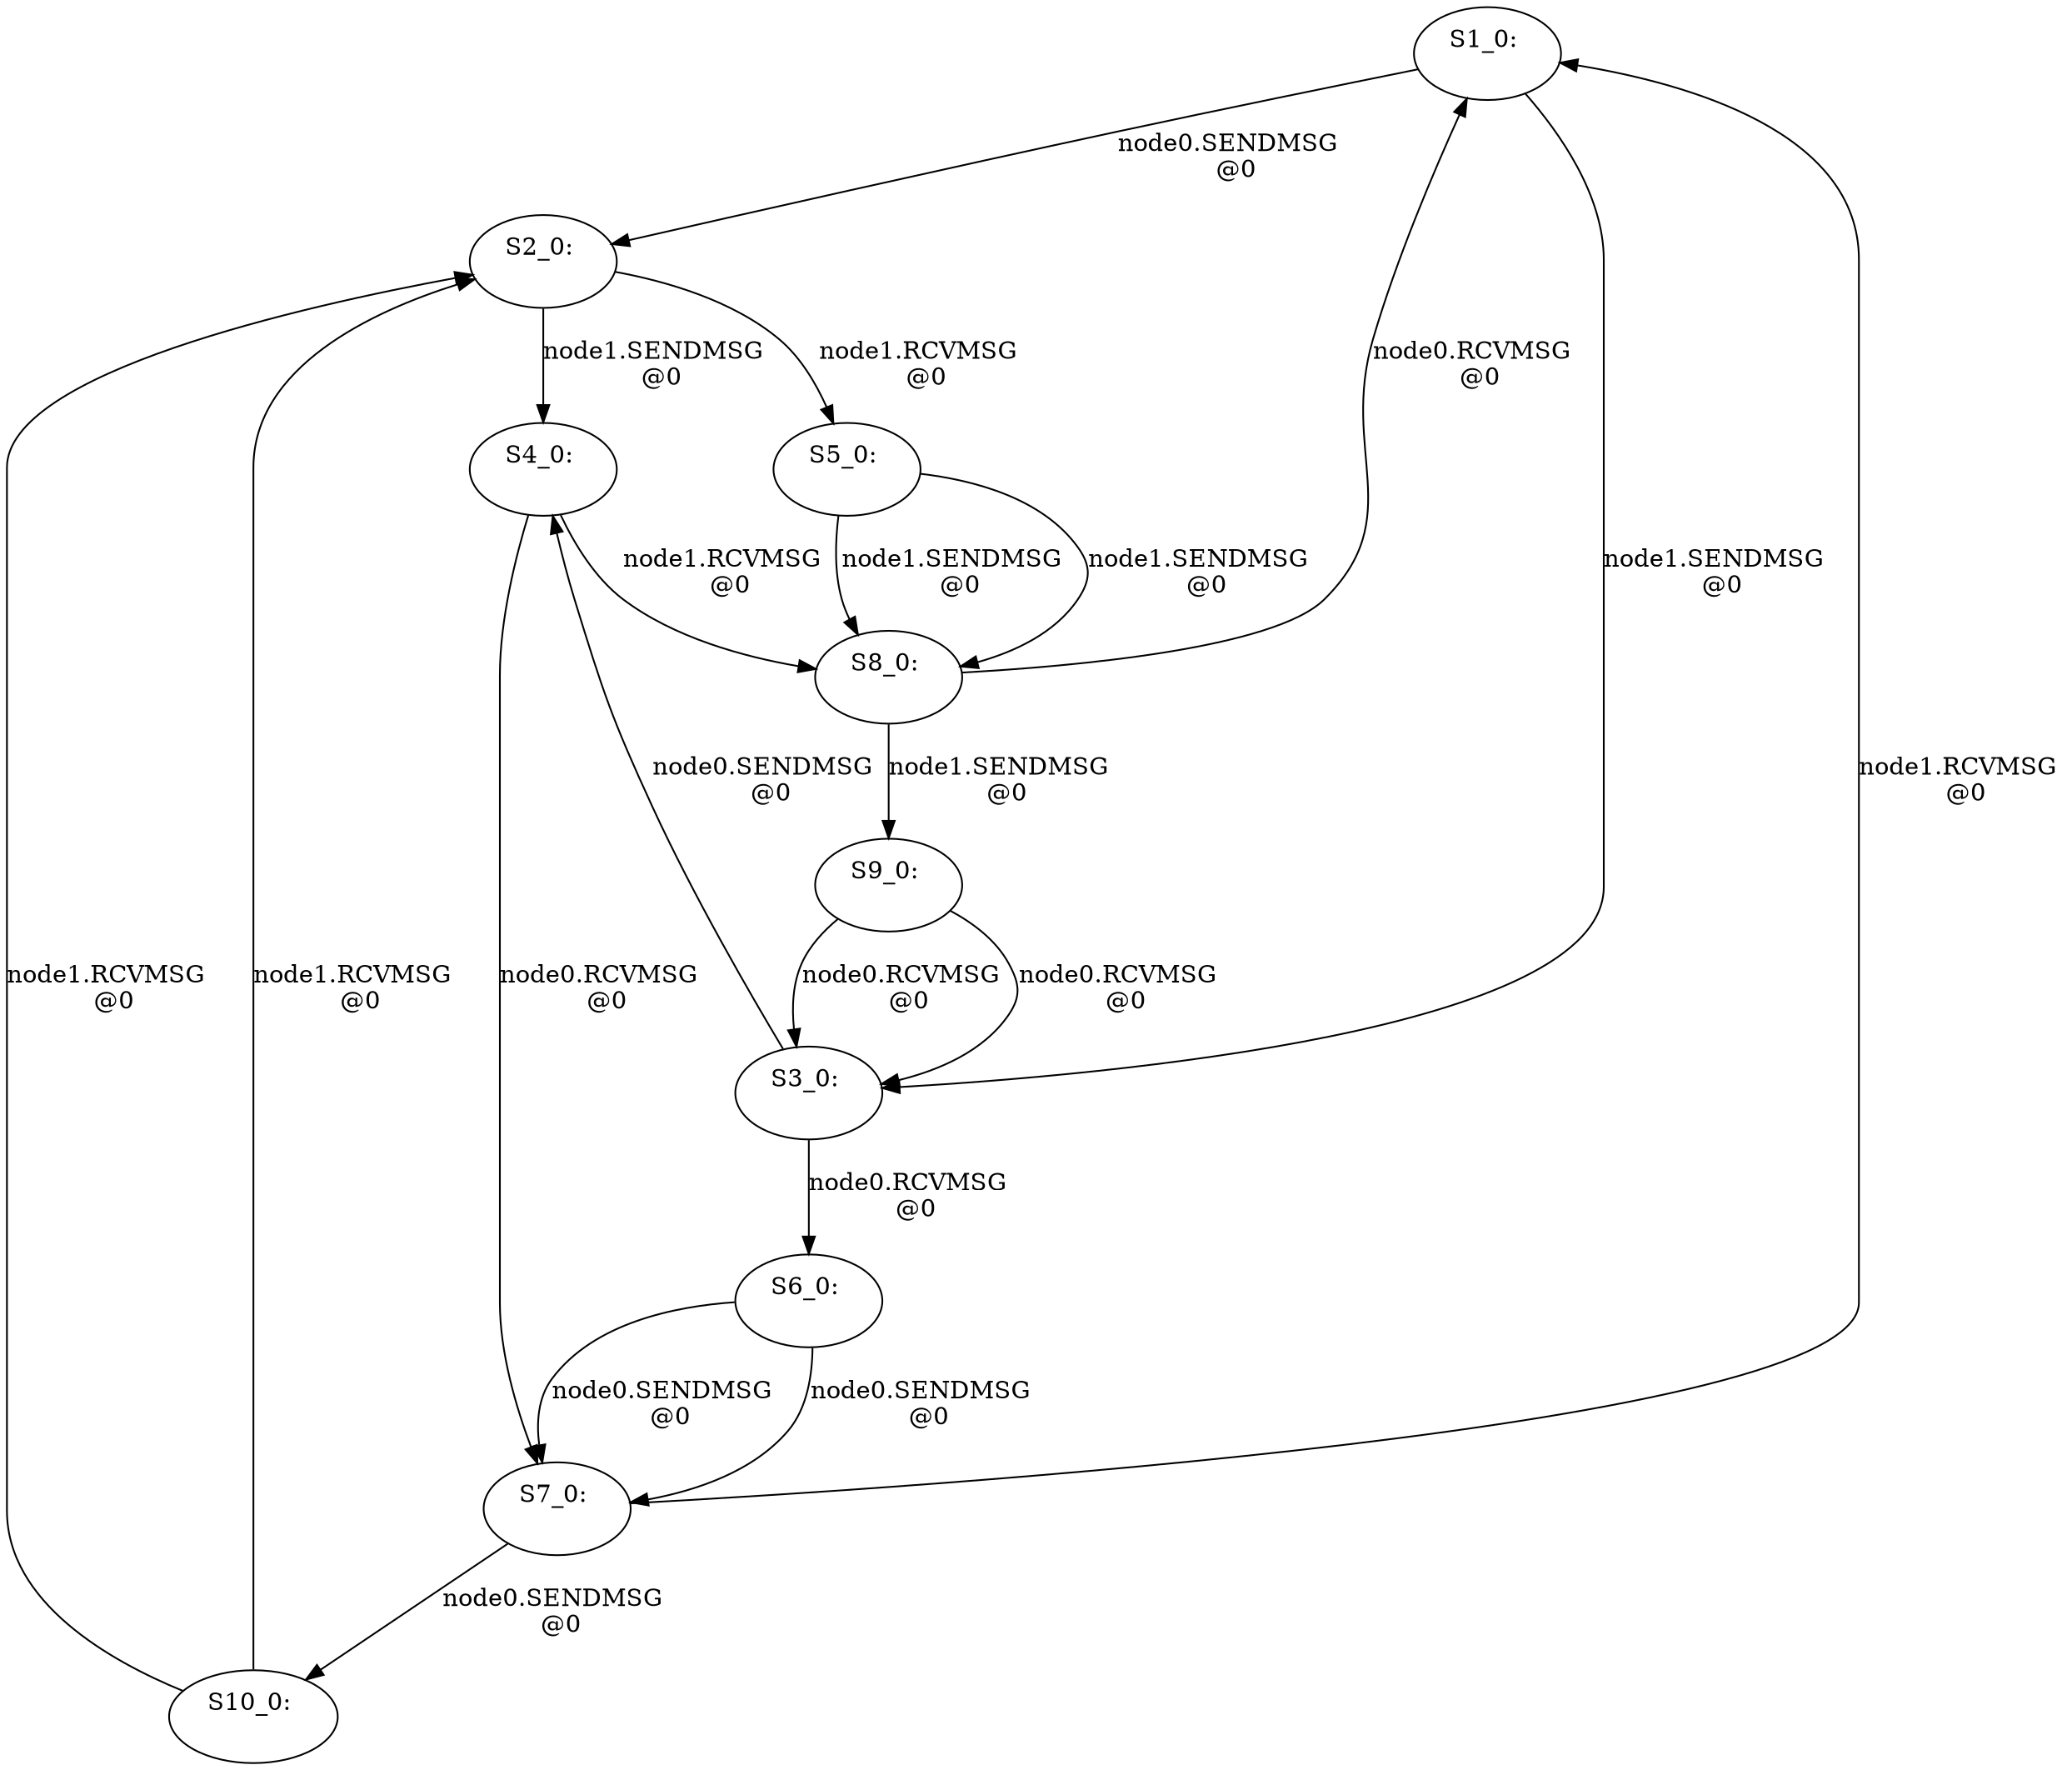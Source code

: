 digraph html {
S1_0[label="S1_0: \n "];
S2_0[label="S2_0: \n "];
S1_0 -> S2_0[label="node0.SENDMSG \n @0"];
S3_0[label="S3_0: \n "];
S1_0 -> S3_0[label="node1.SENDMSG \n @0"];
S4_0[label="S4_0: \n "];
S2_0 -> S4_0[label="node1.SENDMSG \n @0"];
S5_0[label="S5_0: \n "];
S2_0 -> S5_0[label="node1.RCVMSG \n @0"];
S3_0 -> S4_0[label="node0.SENDMSG \n @0"];
S6_0[label="S6_0: \n "];
S3_0 -> S6_0[label="node0.RCVMSG \n @0"];
S7_0[label="S7_0: \n "];
S4_0 -> S7_0[label="node0.RCVMSG \n @0"];
S8_0[label="S8_0: \n "];
S4_0 -> S8_0[label="node1.RCVMSG \n @0"];
S5_0 -> S8_0[label="node1.SENDMSG \n @0"];
S5_0 -> S8_0[label="node1.SENDMSG \n @0"];
S6_0 -> S7_0[label="node0.SENDMSG \n @0"];
S6_0 -> S7_0[label="node0.SENDMSG \n @0"];
S8_0 -> S1_0[label="node0.RCVMSG \n @0"];
S9_0[label="S9_0: \n "];
S8_0 -> S9_0[label="node1.SENDMSG \n @0"];
S10_0[label="S10_0: \n "];
S7_0 -> S10_0[label="node0.SENDMSG \n @0"];
S7_0 -> S1_0[label="node1.RCVMSG \n @0"];
S9_0 -> S3_0[label="node0.RCVMSG \n @0"];
S9_0 -> S3_0[label="node0.RCVMSG \n @0"];
S10_0 -> S2_0[label="node1.RCVMSG \n @0"];
S10_0 -> S2_0[label="node1.RCVMSG \n @0"];
}